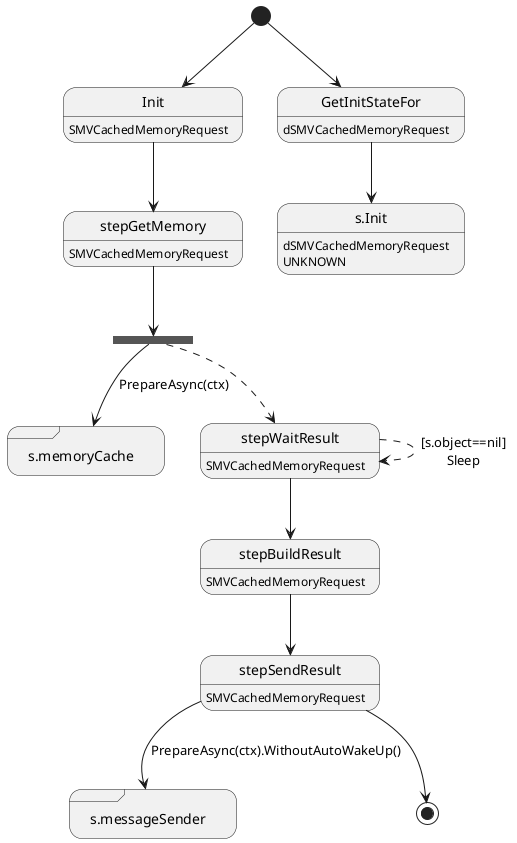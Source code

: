 @startuml
state "Init" as T01_S001
T01_S001 : SMVCachedMemoryRequest
[*] --> T01_S001
T01_S001 --> T01_S002
state "s.memoryCache" as T01_S003 <<sdlreceive>>
state "s.messageSender" as T01_S007 <<sdlreceive>>
state "stepBuildResult" as T01_S005
T01_S005 : SMVCachedMemoryRequest
T01_S005 --> T01_S006
state "stepGetMemory" as T01_S002
T01_S002 : SMVCachedMemoryRequest
state T01_U001 <<fork>>
T01_S002 --> T01_U001
T01_U001 --> T01_S003 : PrepareAsync(ctx)
T01_U001 --[dashed]> T01_S004
state "stepSendResult" as T01_S006
T01_S006 : SMVCachedMemoryRequest
T01_S006 --> T01_S007 : PrepareAsync(ctx).WithoutAutoWakeUp()
T01_S006 --> [*]
state "stepWaitResult" as T01_S004
T01_S004 : SMVCachedMemoryRequest
T01_S004 --[dashed]> T01_S004 : [s.object==nil]\nSleep
T01_S004 --> T01_S005
state "GetInitStateFor" as T00_S001
T00_S001 : dSMVCachedMemoryRequest
[*] --> T00_S001
state "s.Init" as T00_U002
T00_U002 : dSMVCachedMemoryRequest
T00_U002 : UNKNOWN 
T00_S001 --> T00_U002
@enduml
